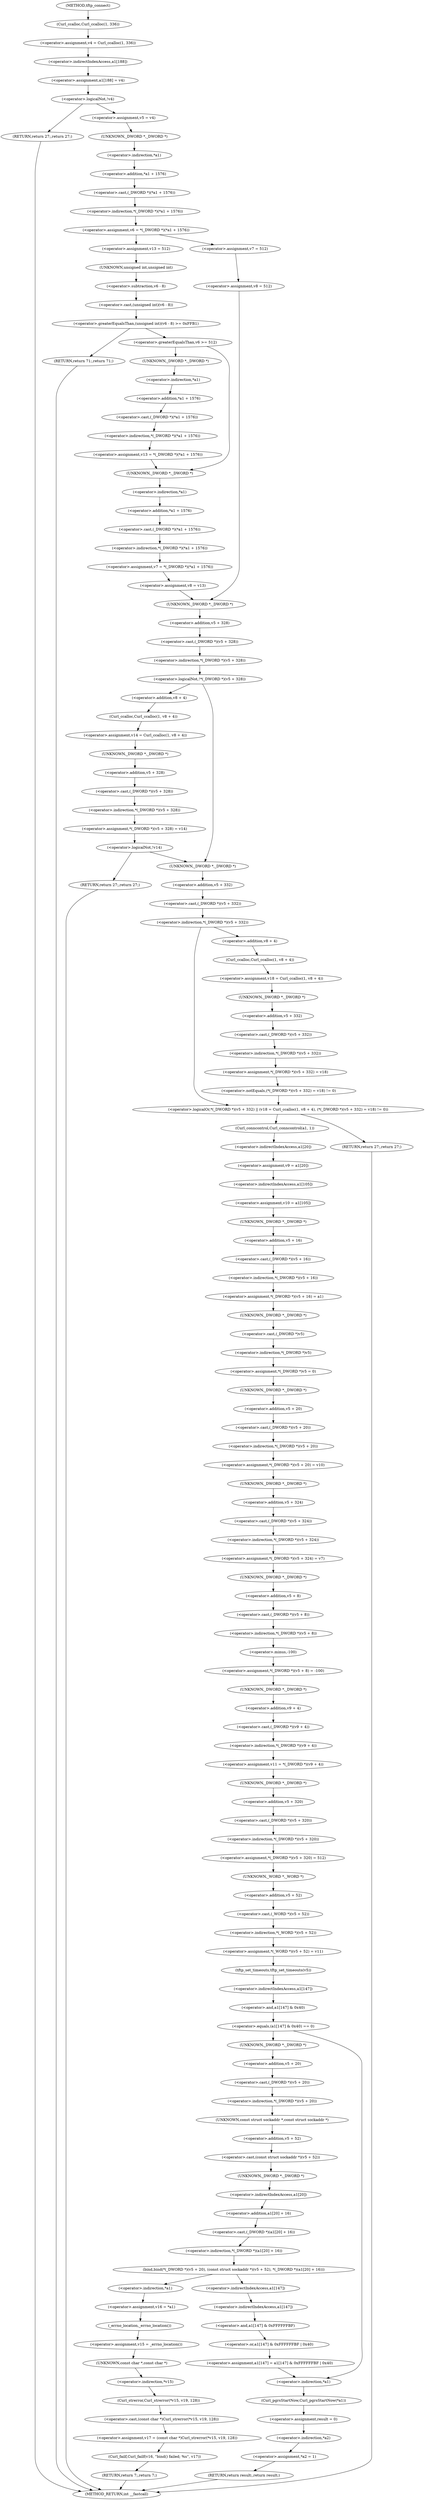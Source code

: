 digraph tftp_connect {  
"1000137" [label = "(<operator>.assignment,v4 = Curl_ccalloc(1, 336))" ]
"1000139" [label = "(Curl_ccalloc,Curl_ccalloc(1, 336))" ]
"1000142" [label = "(<operator>.assignment,a1[188] = v4)" ]
"1000143" [label = "(<operator>.indirectIndexAccess,a1[188])" ]
"1000148" [label = "(<operator>.logicalNot,!v4)" ]
"1000150" [label = "(RETURN,return 27;,return 27;)" ]
"1000152" [label = "(<operator>.assignment,v5 = v4)" ]
"1000155" [label = "(<operator>.assignment,v6 = *(_DWORD *)(*a1 + 1576))" ]
"1000157" [label = "(<operator>.indirection,*(_DWORD *)(*a1 + 1576))" ]
"1000158" [label = "(<operator>.cast,(_DWORD *)(*a1 + 1576))" ]
"1000159" [label = "(UNKNOWN,_DWORD *,_DWORD *)" ]
"1000160" [label = "(<operator>.addition,*a1 + 1576)" ]
"1000161" [label = "(<operator>.indirection,*a1)" ]
"1000167" [label = "(<operator>.assignment,v13 = 512)" ]
"1000171" [label = "(<operator>.greaterEqualsThan,(unsigned int)(v6 - 8) >= 0xFFB1)" ]
"1000172" [label = "(<operator>.cast,(unsigned int)(v6 - 8))" ]
"1000173" [label = "(UNKNOWN,unsigned int,unsigned int)" ]
"1000174" [label = "(<operator>.subtraction,v6 - 8)" ]
"1000178" [label = "(RETURN,return 71;,return 71;)" ]
"1000181" [label = "(<operator>.greaterEqualsThan,v6 >= 512)" ]
"1000184" [label = "(<operator>.assignment,v13 = *(_DWORD *)(*a1 + 1576))" ]
"1000186" [label = "(<operator>.indirection,*(_DWORD *)(*a1 + 1576))" ]
"1000187" [label = "(<operator>.cast,(_DWORD *)(*a1 + 1576))" ]
"1000188" [label = "(UNKNOWN,_DWORD *,_DWORD *)" ]
"1000189" [label = "(<operator>.addition,*a1 + 1576)" ]
"1000190" [label = "(<operator>.indirection,*a1)" ]
"1000193" [label = "(<operator>.assignment,v7 = *(_DWORD *)(*a1 + 1576))" ]
"1000195" [label = "(<operator>.indirection,*(_DWORD *)(*a1 + 1576))" ]
"1000196" [label = "(<operator>.cast,(_DWORD *)(*a1 + 1576))" ]
"1000197" [label = "(UNKNOWN,_DWORD *,_DWORD *)" ]
"1000198" [label = "(<operator>.addition,*a1 + 1576)" ]
"1000199" [label = "(<operator>.indirection,*a1)" ]
"1000202" [label = "(<operator>.assignment,v8 = v13)" ]
"1000207" [label = "(<operator>.assignment,v7 = 512)" ]
"1000210" [label = "(<operator>.assignment,v8 = 512)" ]
"1000214" [label = "(<operator>.logicalNot,!*(_DWORD *)(v5 + 328))" ]
"1000215" [label = "(<operator>.indirection,*(_DWORD *)(v5 + 328))" ]
"1000216" [label = "(<operator>.cast,(_DWORD *)(v5 + 328))" ]
"1000217" [label = "(UNKNOWN,_DWORD *,_DWORD *)" ]
"1000218" [label = "(<operator>.addition,v5 + 328)" ]
"1000222" [label = "(<operator>.assignment,v14 = Curl_ccalloc(1, v8 + 4))" ]
"1000224" [label = "(Curl_ccalloc,Curl_ccalloc(1, v8 + 4))" ]
"1000226" [label = "(<operator>.addition,v8 + 4)" ]
"1000229" [label = "(<operator>.assignment,*(_DWORD *)(v5 + 328) = v14)" ]
"1000230" [label = "(<operator>.indirection,*(_DWORD *)(v5 + 328))" ]
"1000231" [label = "(<operator>.cast,(_DWORD *)(v5 + 328))" ]
"1000232" [label = "(UNKNOWN,_DWORD *,_DWORD *)" ]
"1000233" [label = "(<operator>.addition,v5 + 328)" ]
"1000238" [label = "(<operator>.logicalNot,!v14)" ]
"1000240" [label = "(RETURN,return 27;,return 27;)" ]
"1000243" [label = "(<operator>.logicalOr,*(_DWORD *)(v5 + 332) || (v18 = Curl_ccalloc(1, v8 + 4), (*(_DWORD *)(v5 + 332) = v18) != 0))" ]
"1000244" [label = "(<operator>.indirection,*(_DWORD *)(v5 + 332))" ]
"1000245" [label = "(<operator>.cast,(_DWORD *)(v5 + 332))" ]
"1000246" [label = "(UNKNOWN,_DWORD *,_DWORD *)" ]
"1000247" [label = "(<operator>.addition,v5 + 332)" ]
"1000251" [label = "(<operator>.assignment,v18 = Curl_ccalloc(1, v8 + 4))" ]
"1000253" [label = "(Curl_ccalloc,Curl_ccalloc(1, v8 + 4))" ]
"1000255" [label = "(<operator>.addition,v8 + 4)" ]
"1000258" [label = "(<operator>.notEquals,(*(_DWORD *)(v5 + 332) = v18) != 0)" ]
"1000259" [label = "(<operator>.assignment,*(_DWORD *)(v5 + 332) = v18)" ]
"1000260" [label = "(<operator>.indirection,*(_DWORD *)(v5 + 332))" ]
"1000261" [label = "(<operator>.cast,(_DWORD *)(v5 + 332))" ]
"1000262" [label = "(UNKNOWN,_DWORD *,_DWORD *)" ]
"1000263" [label = "(<operator>.addition,v5 + 332)" ]
"1000269" [label = "(Curl_conncontrol,Curl_conncontrol(a1, 1))" ]
"1000272" [label = "(<operator>.assignment,v9 = a1[20])" ]
"1000274" [label = "(<operator>.indirectIndexAccess,a1[20])" ]
"1000277" [label = "(<operator>.assignment,v10 = a1[105])" ]
"1000279" [label = "(<operator>.indirectIndexAccess,a1[105])" ]
"1000282" [label = "(<operator>.assignment,*(_DWORD *)(v5 + 16) = a1)" ]
"1000283" [label = "(<operator>.indirection,*(_DWORD *)(v5 + 16))" ]
"1000284" [label = "(<operator>.cast,(_DWORD *)(v5 + 16))" ]
"1000285" [label = "(UNKNOWN,_DWORD *,_DWORD *)" ]
"1000286" [label = "(<operator>.addition,v5 + 16)" ]
"1000290" [label = "(<operator>.assignment,*(_DWORD *)v5 = 0)" ]
"1000291" [label = "(<operator>.indirection,*(_DWORD *)v5)" ]
"1000292" [label = "(<operator>.cast,(_DWORD *)v5)" ]
"1000293" [label = "(UNKNOWN,_DWORD *,_DWORD *)" ]
"1000296" [label = "(<operator>.assignment,*(_DWORD *)(v5 + 20) = v10)" ]
"1000297" [label = "(<operator>.indirection,*(_DWORD *)(v5 + 20))" ]
"1000298" [label = "(<operator>.cast,(_DWORD *)(v5 + 20))" ]
"1000299" [label = "(UNKNOWN,_DWORD *,_DWORD *)" ]
"1000300" [label = "(<operator>.addition,v5 + 20)" ]
"1000304" [label = "(<operator>.assignment,*(_DWORD *)(v5 + 324) = v7)" ]
"1000305" [label = "(<operator>.indirection,*(_DWORD *)(v5 + 324))" ]
"1000306" [label = "(<operator>.cast,(_DWORD *)(v5 + 324))" ]
"1000307" [label = "(UNKNOWN,_DWORD *,_DWORD *)" ]
"1000308" [label = "(<operator>.addition,v5 + 324)" ]
"1000312" [label = "(<operator>.assignment,*(_DWORD *)(v5 + 8) = -100)" ]
"1000313" [label = "(<operator>.indirection,*(_DWORD *)(v5 + 8))" ]
"1000314" [label = "(<operator>.cast,(_DWORD *)(v5 + 8))" ]
"1000315" [label = "(UNKNOWN,_DWORD *,_DWORD *)" ]
"1000316" [label = "(<operator>.addition,v5 + 8)" ]
"1000319" [label = "(<operator>.minus,-100)" ]
"1000321" [label = "(<operator>.assignment,v11 = *(_DWORD *)(v9 + 4))" ]
"1000323" [label = "(<operator>.indirection,*(_DWORD *)(v9 + 4))" ]
"1000324" [label = "(<operator>.cast,(_DWORD *)(v9 + 4))" ]
"1000325" [label = "(UNKNOWN,_DWORD *,_DWORD *)" ]
"1000326" [label = "(<operator>.addition,v9 + 4)" ]
"1000329" [label = "(<operator>.assignment,*(_DWORD *)(v5 + 320) = 512)" ]
"1000330" [label = "(<operator>.indirection,*(_DWORD *)(v5 + 320))" ]
"1000331" [label = "(<operator>.cast,(_DWORD *)(v5 + 320))" ]
"1000332" [label = "(UNKNOWN,_DWORD *,_DWORD *)" ]
"1000333" [label = "(<operator>.addition,v5 + 320)" ]
"1000337" [label = "(<operator>.assignment,*(_WORD *)(v5 + 52) = v11)" ]
"1000338" [label = "(<operator>.indirection,*(_WORD *)(v5 + 52))" ]
"1000339" [label = "(<operator>.cast,(_WORD *)(v5 + 52))" ]
"1000340" [label = "(UNKNOWN,_WORD *,_WORD *)" ]
"1000341" [label = "(<operator>.addition,v5 + 52)" ]
"1000345" [label = "(tftp_set_timeouts,tftp_set_timeouts(v5))" ]
"1000348" [label = "(<operator>.equals,(a1[147] & 0x40) == 0)" ]
"1000349" [label = "(<operator>.and,a1[147] & 0x40)" ]
"1000350" [label = "(<operator>.indirectIndexAccess,a1[147])" ]
"1000357" [label = "(bind,bind(*(_DWORD *)(v5 + 20), (const struct sockaddr *)(v5 + 52), *(_DWORD *)(a1[20] + 16)))" ]
"1000358" [label = "(<operator>.indirection,*(_DWORD *)(v5 + 20))" ]
"1000359" [label = "(<operator>.cast,(_DWORD *)(v5 + 20))" ]
"1000360" [label = "(UNKNOWN,_DWORD *,_DWORD *)" ]
"1000361" [label = "(<operator>.addition,v5 + 20)" ]
"1000364" [label = "(<operator>.cast,(const struct sockaddr *)(v5 + 52))" ]
"1000365" [label = "(UNKNOWN,const struct sockaddr *,const struct sockaddr *)" ]
"1000366" [label = "(<operator>.addition,v5 + 52)" ]
"1000369" [label = "(<operator>.indirection,*(_DWORD *)(a1[20] + 16))" ]
"1000370" [label = "(<operator>.cast,(_DWORD *)(a1[20] + 16))" ]
"1000371" [label = "(UNKNOWN,_DWORD *,_DWORD *)" ]
"1000372" [label = "(<operator>.addition,a1[20] + 16)" ]
"1000373" [label = "(<operator>.indirectIndexAccess,a1[20])" ]
"1000378" [label = "(<operator>.assignment,v16 = *a1)" ]
"1000380" [label = "(<operator>.indirection,*a1)" ]
"1000382" [label = "(<operator>.assignment,v15 = _errno_location())" ]
"1000384" [label = "(_errno_location,_errno_location())" ]
"1000385" [label = "(<operator>.assignment,v17 = (const char *)Curl_strerror(*v15, v19, 128))" ]
"1000387" [label = "(<operator>.cast,(const char *)Curl_strerror(*v15, v19, 128))" ]
"1000388" [label = "(UNKNOWN,const char *,const char *)" ]
"1000389" [label = "(Curl_strerror,Curl_strerror(*v15, v19, 128))" ]
"1000390" [label = "(<operator>.indirection,*v15)" ]
"1000394" [label = "(Curl_failf,Curl_failf(v16, \"bind() failed; %s\", v17))" ]
"1000398" [label = "(RETURN,return 7;,return 7;)" ]
"1000400" [label = "(<operator>.assignment,a1[147] = a1[147] & 0xFFFFFFBF | 0x40)" ]
"1000401" [label = "(<operator>.indirectIndexAccess,a1[147])" ]
"1000404" [label = "(<operator>.or,a1[147] & 0xFFFFFFBF | 0x40)" ]
"1000405" [label = "(<operator>.and,a1[147] & 0xFFFFFFBF)" ]
"1000406" [label = "(<operator>.indirectIndexAccess,a1[147])" ]
"1000411" [label = "(Curl_pgrsStartNow,Curl_pgrsStartNow(*a1))" ]
"1000412" [label = "(<operator>.indirection,*a1)" ]
"1000414" [label = "(<operator>.assignment,result = 0)" ]
"1000417" [label = "(<operator>.assignment,*a2 = 1)" ]
"1000418" [label = "(<operator>.indirection,*a2)" ]
"1000421" [label = "(RETURN,return result;,return result;)" ]
"1000423" [label = "(RETURN,return 27;,return 27;)" ]
"1000117" [label = "(METHOD,tftp_connect)" ]
"1000425" [label = "(METHOD_RETURN,int __fastcall)" ]
  "1000137" -> "1000143" 
  "1000139" -> "1000137" 
  "1000142" -> "1000148" 
  "1000143" -> "1000142" 
  "1000148" -> "1000150" 
  "1000148" -> "1000152" 
  "1000150" -> "1000425" 
  "1000152" -> "1000159" 
  "1000155" -> "1000167" 
  "1000155" -> "1000207" 
  "1000157" -> "1000155" 
  "1000158" -> "1000157" 
  "1000159" -> "1000161" 
  "1000160" -> "1000158" 
  "1000161" -> "1000160" 
  "1000167" -> "1000173" 
  "1000171" -> "1000178" 
  "1000171" -> "1000181" 
  "1000172" -> "1000171" 
  "1000173" -> "1000174" 
  "1000174" -> "1000172" 
  "1000178" -> "1000425" 
  "1000181" -> "1000188" 
  "1000181" -> "1000197" 
  "1000184" -> "1000197" 
  "1000186" -> "1000184" 
  "1000187" -> "1000186" 
  "1000188" -> "1000190" 
  "1000189" -> "1000187" 
  "1000190" -> "1000189" 
  "1000193" -> "1000202" 
  "1000195" -> "1000193" 
  "1000196" -> "1000195" 
  "1000197" -> "1000199" 
  "1000198" -> "1000196" 
  "1000199" -> "1000198" 
  "1000202" -> "1000217" 
  "1000207" -> "1000210" 
  "1000210" -> "1000217" 
  "1000214" -> "1000246" 
  "1000214" -> "1000226" 
  "1000215" -> "1000214" 
  "1000216" -> "1000215" 
  "1000217" -> "1000218" 
  "1000218" -> "1000216" 
  "1000222" -> "1000232" 
  "1000224" -> "1000222" 
  "1000226" -> "1000224" 
  "1000229" -> "1000238" 
  "1000230" -> "1000229" 
  "1000231" -> "1000230" 
  "1000232" -> "1000233" 
  "1000233" -> "1000231" 
  "1000238" -> "1000246" 
  "1000238" -> "1000240" 
  "1000240" -> "1000425" 
  "1000243" -> "1000269" 
  "1000243" -> "1000423" 
  "1000244" -> "1000243" 
  "1000244" -> "1000255" 
  "1000245" -> "1000244" 
  "1000246" -> "1000247" 
  "1000247" -> "1000245" 
  "1000251" -> "1000262" 
  "1000253" -> "1000251" 
  "1000255" -> "1000253" 
  "1000258" -> "1000243" 
  "1000259" -> "1000258" 
  "1000260" -> "1000259" 
  "1000261" -> "1000260" 
  "1000262" -> "1000263" 
  "1000263" -> "1000261" 
  "1000269" -> "1000274" 
  "1000272" -> "1000279" 
  "1000274" -> "1000272" 
  "1000277" -> "1000285" 
  "1000279" -> "1000277" 
  "1000282" -> "1000293" 
  "1000283" -> "1000282" 
  "1000284" -> "1000283" 
  "1000285" -> "1000286" 
  "1000286" -> "1000284" 
  "1000290" -> "1000299" 
  "1000291" -> "1000290" 
  "1000292" -> "1000291" 
  "1000293" -> "1000292" 
  "1000296" -> "1000307" 
  "1000297" -> "1000296" 
  "1000298" -> "1000297" 
  "1000299" -> "1000300" 
  "1000300" -> "1000298" 
  "1000304" -> "1000315" 
  "1000305" -> "1000304" 
  "1000306" -> "1000305" 
  "1000307" -> "1000308" 
  "1000308" -> "1000306" 
  "1000312" -> "1000325" 
  "1000313" -> "1000319" 
  "1000314" -> "1000313" 
  "1000315" -> "1000316" 
  "1000316" -> "1000314" 
  "1000319" -> "1000312" 
  "1000321" -> "1000332" 
  "1000323" -> "1000321" 
  "1000324" -> "1000323" 
  "1000325" -> "1000326" 
  "1000326" -> "1000324" 
  "1000329" -> "1000340" 
  "1000330" -> "1000329" 
  "1000331" -> "1000330" 
  "1000332" -> "1000333" 
  "1000333" -> "1000331" 
  "1000337" -> "1000345" 
  "1000338" -> "1000337" 
  "1000339" -> "1000338" 
  "1000340" -> "1000341" 
  "1000341" -> "1000339" 
  "1000345" -> "1000350" 
  "1000348" -> "1000360" 
  "1000348" -> "1000412" 
  "1000349" -> "1000348" 
  "1000350" -> "1000349" 
  "1000357" -> "1000380" 
  "1000357" -> "1000401" 
  "1000358" -> "1000365" 
  "1000359" -> "1000358" 
  "1000360" -> "1000361" 
  "1000361" -> "1000359" 
  "1000364" -> "1000371" 
  "1000365" -> "1000366" 
  "1000366" -> "1000364" 
  "1000369" -> "1000357" 
  "1000370" -> "1000369" 
  "1000371" -> "1000373" 
  "1000372" -> "1000370" 
  "1000373" -> "1000372" 
  "1000378" -> "1000384" 
  "1000380" -> "1000378" 
  "1000382" -> "1000388" 
  "1000384" -> "1000382" 
  "1000385" -> "1000394" 
  "1000387" -> "1000385" 
  "1000388" -> "1000390" 
  "1000389" -> "1000387" 
  "1000390" -> "1000389" 
  "1000394" -> "1000398" 
  "1000398" -> "1000425" 
  "1000400" -> "1000412" 
  "1000401" -> "1000406" 
  "1000404" -> "1000400" 
  "1000405" -> "1000404" 
  "1000406" -> "1000405" 
  "1000411" -> "1000414" 
  "1000412" -> "1000411" 
  "1000414" -> "1000418" 
  "1000417" -> "1000421" 
  "1000418" -> "1000417" 
  "1000421" -> "1000425" 
  "1000423" -> "1000425" 
  "1000117" -> "1000139" 
}
